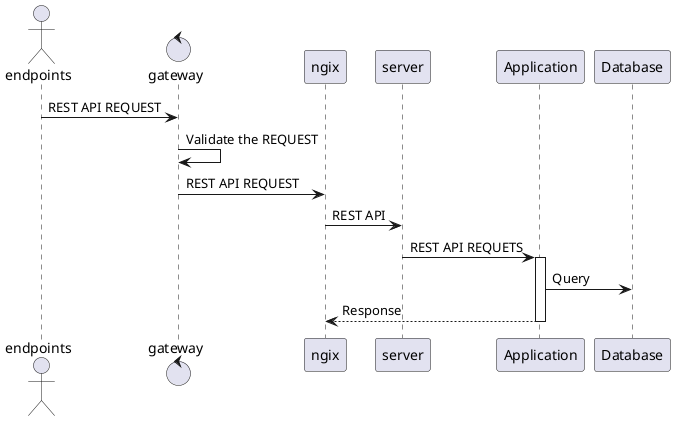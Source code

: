 @startuml
actor endpoints
control gateway
endpoints -> gateway : REST API REQUEST
gateway -> gateway : Validate the REQUEST
gateway -> ngix : REST API REQUEST
ngix -> server : REST API
server -> Application : REST API REQUETS
activate Application 
Application -> Database : Query
Application --> ngix : Response
deactivate Application


@enduml